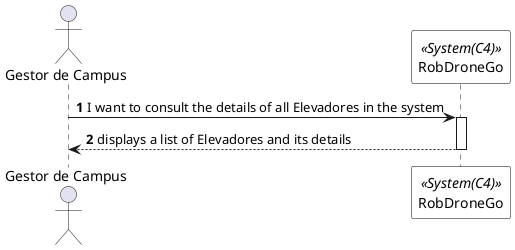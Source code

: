@startuml listElevadorSSD
autonumber

skinparam sequence {
ParticipantBorderColor black
ParticipantBackgroundColor white
}

actor "Gestor de Campus" as GC
participant RobDroneGo as system <<System(C4)>>


GC -> system: I want to consult the details of all Elevadores in the system
activate system

system --> GC: displays a list of Elevadores and its details
deactivate system

deactivate system
deactivate GC

@enduml